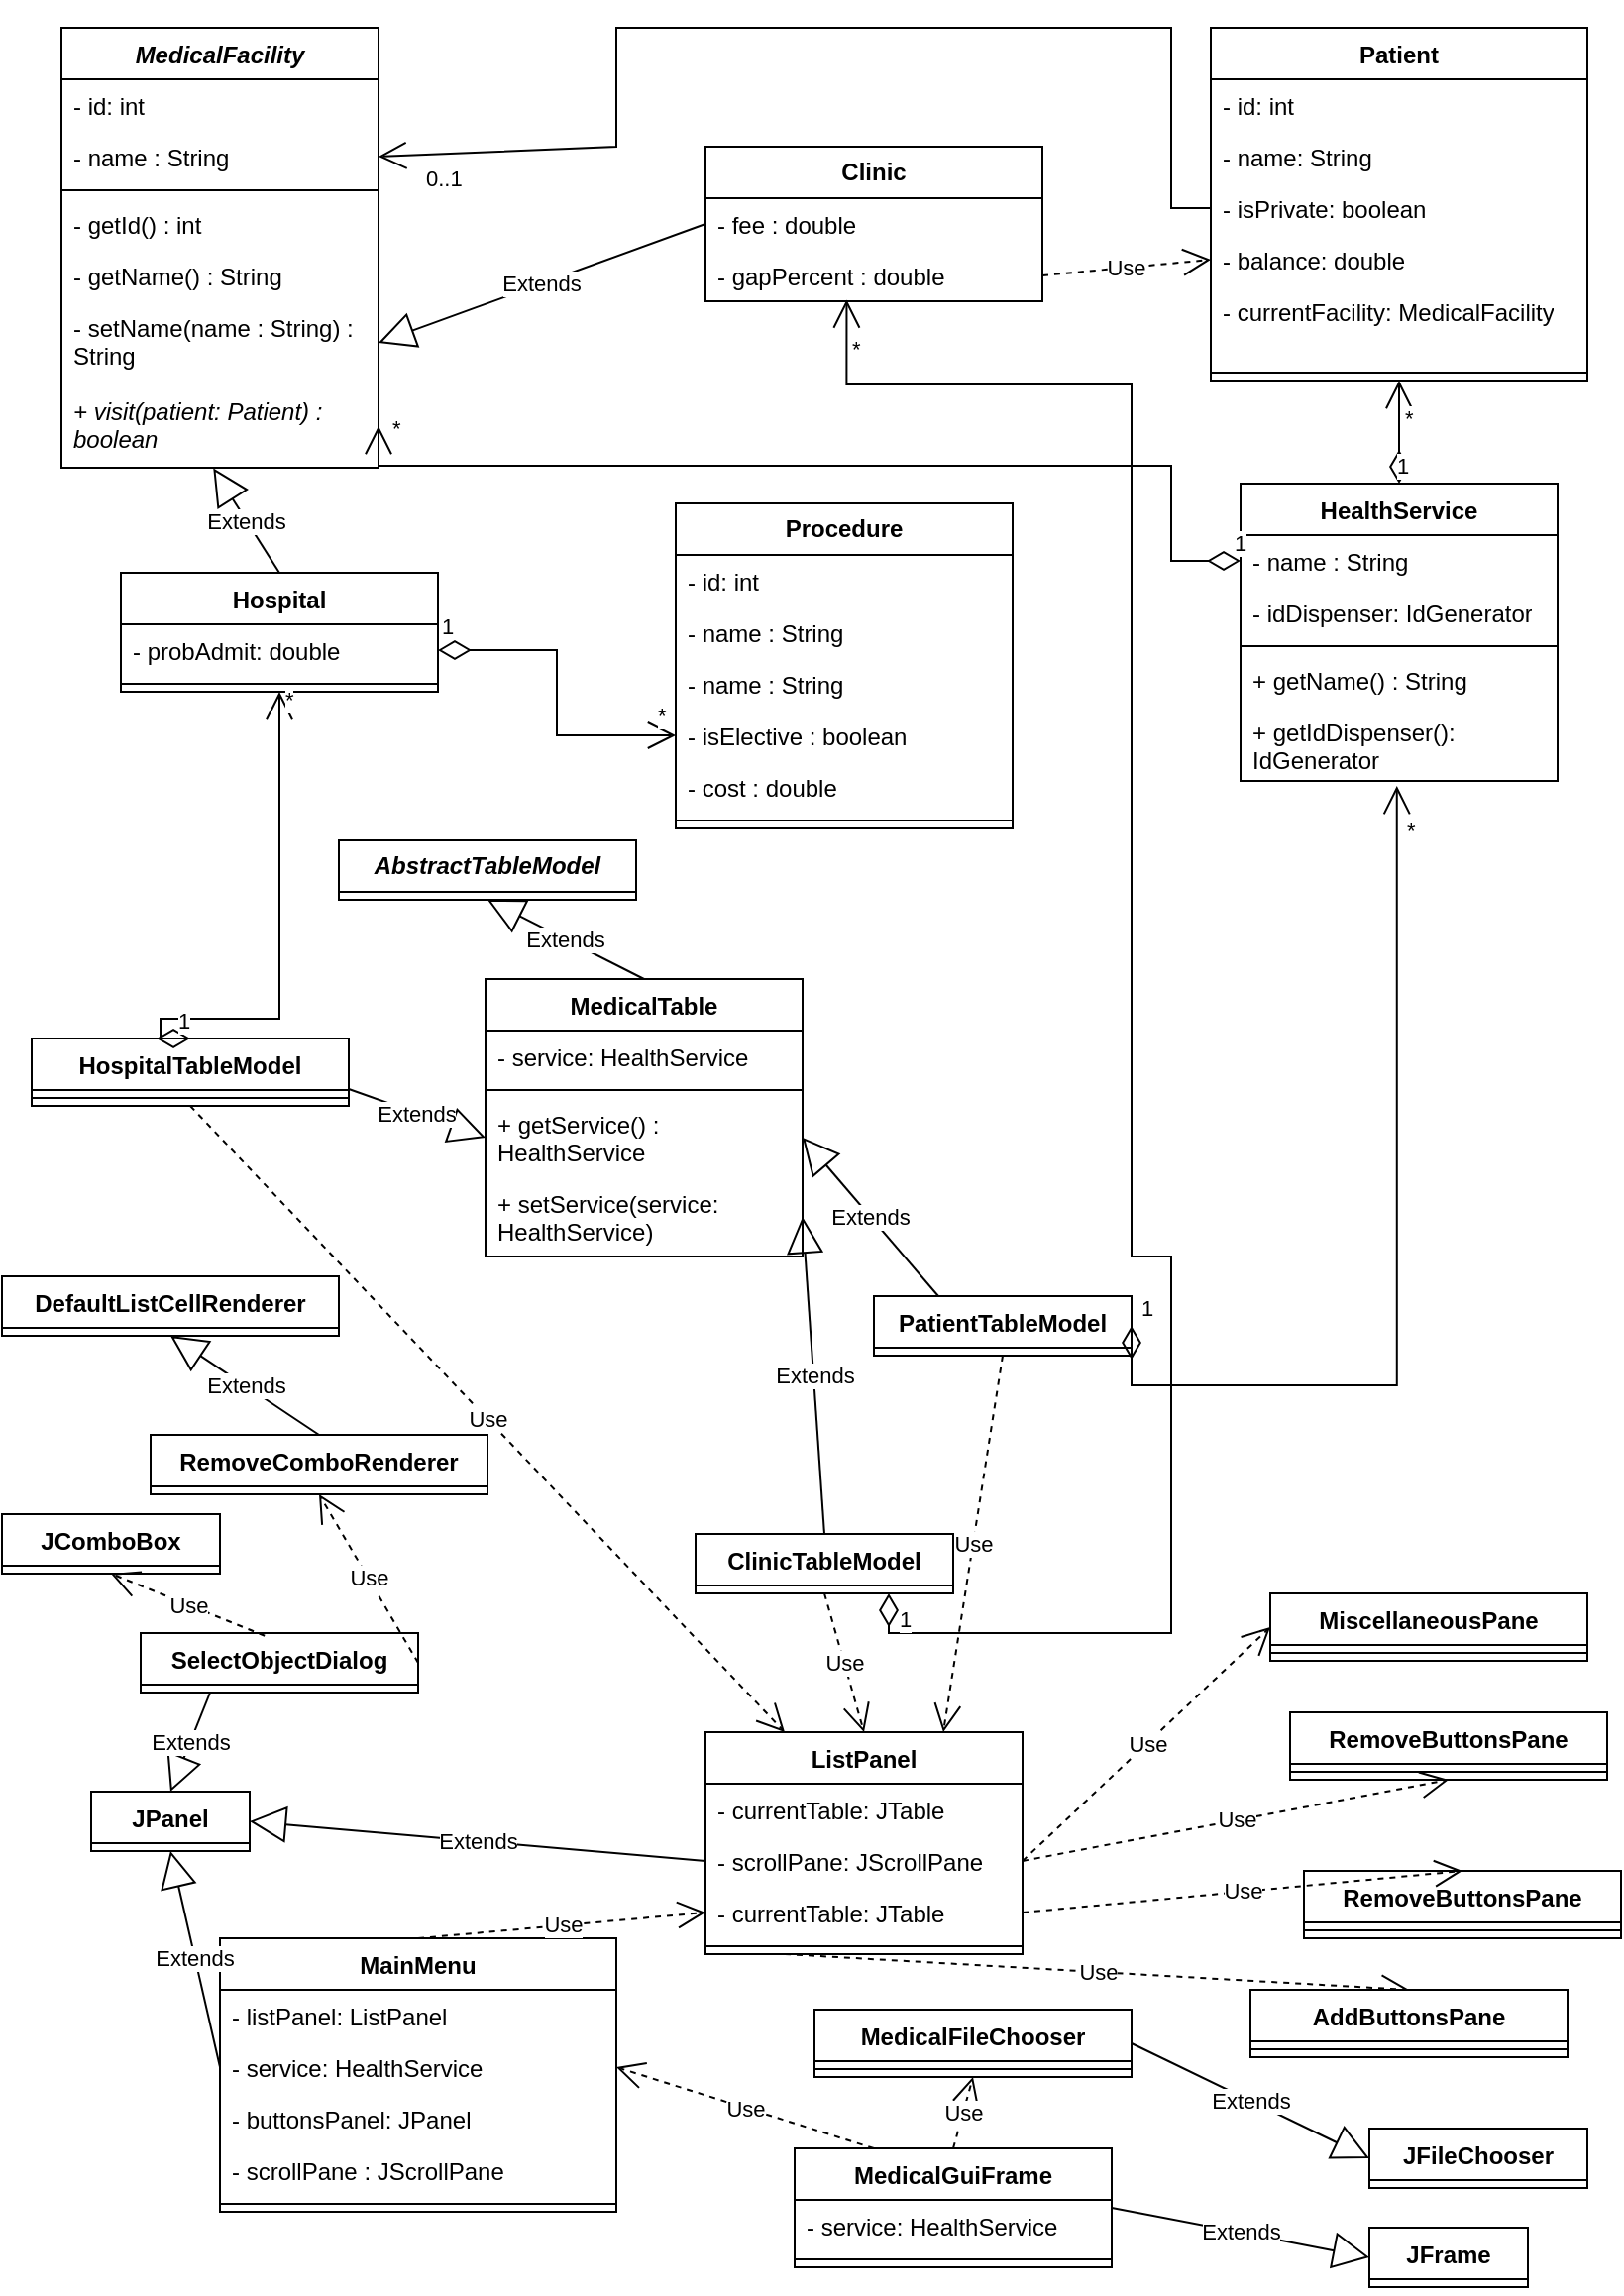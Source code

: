 <mxfile version="24.7.17">
  <diagram id="C5RBs43oDa-KdzZeNtuy" name="Page-1">
    <mxGraphModel dx="1405" dy="821" grid="1" gridSize="10" guides="1" tooltips="1" connect="1" arrows="1" fold="1" page="1" pageScale="1" pageWidth="827" pageHeight="1169" math="0" shadow="0">
      <root>
        <mxCell id="WIyWlLk6GJQsqaUBKTNV-0" />
        <mxCell id="WIyWlLk6GJQsqaUBKTNV-1" parent="WIyWlLk6GJQsqaUBKTNV-0" />
        <mxCell id="uJBvSCYll9lpUhuitbbK-11" value="&lt;i&gt;&lt;b&gt;AbstractTableModel&lt;/b&gt;&lt;/i&gt;" style="swimlane;fontStyle=0;childLayout=stackLayout;horizontal=1;startSize=26;fillColor=none;horizontalStack=0;resizeParent=1;resizeParentMax=0;resizeLast=0;collapsible=1;marginBottom=0;whiteSpace=wrap;html=1;" parent="WIyWlLk6GJQsqaUBKTNV-1" vertex="1" collapsed="1">
          <mxGeometry x="180" y="430" width="150" height="30" as="geometry">
            <mxRectangle x="300" y="590" width="140" height="47" as="alternateBounds" />
          </mxGeometry>
        </mxCell>
        <mxCell id="uJBvSCYll9lpUhuitbbK-17" value="Extends" style="endArrow=block;endSize=16;endFill=0;html=1;rounded=0;exitX=1;exitY=0.75;exitDx=0;exitDy=0;entryX=0;entryY=0.5;entryDx=0;entryDy=0;" parent="WIyWlLk6GJQsqaUBKTNV-1" source="uJBvSCYll9lpUhuitbbK-98" target="smxRwG_7MUH6XR9ZZ808-3" edge="1">
          <mxGeometry width="160" relative="1" as="geometry">
            <mxPoint x="350" y="780" as="sourcePoint" />
            <mxPoint x="400" y="850" as="targetPoint" />
          </mxGeometry>
        </mxCell>
        <mxCell id="uJBvSCYll9lpUhuitbbK-22" value="Hospital" style="swimlane;fontStyle=1;align=center;verticalAlign=top;childLayout=stackLayout;horizontal=1;startSize=26;horizontalStack=0;resizeParent=1;resizeParentMax=0;resizeLast=0;collapsible=1;marginBottom=0;whiteSpace=wrap;html=1;" parent="WIyWlLk6GJQsqaUBKTNV-1" vertex="1">
          <mxGeometry x="70" y="295" width="160" height="60" as="geometry" />
        </mxCell>
        <mxCell id="uJBvSCYll9lpUhuitbbK-23" value="- probAdmit: double" style="text;strokeColor=none;fillColor=none;align=left;verticalAlign=top;spacingLeft=4;spacingRight=4;overflow=hidden;rotatable=0;points=[[0,0.5],[1,0.5]];portConstraint=eastwest;whiteSpace=wrap;html=1;" parent="uJBvSCYll9lpUhuitbbK-22" vertex="1">
          <mxGeometry y="26" width="160" height="26" as="geometry" />
        </mxCell>
        <mxCell id="uJBvSCYll9lpUhuitbbK-24" value="" style="line;strokeWidth=1;fillColor=none;align=left;verticalAlign=middle;spacingTop=-1;spacingLeft=3;spacingRight=3;rotatable=0;labelPosition=right;points=[];portConstraint=eastwest;strokeColor=inherit;" parent="uJBvSCYll9lpUhuitbbK-22" vertex="1">
          <mxGeometry y="52" width="160" height="8" as="geometry" />
        </mxCell>
        <mxCell id="uJBvSCYll9lpUhuitbbK-26" value="&lt;i&gt;MedicalFacility&lt;/i&gt;" style="swimlane;fontStyle=1;align=center;verticalAlign=top;childLayout=stackLayout;horizontal=1;startSize=26;horizontalStack=0;resizeParent=1;resizeParentMax=0;resizeLast=0;collapsible=1;marginBottom=0;whiteSpace=wrap;html=1;" parent="WIyWlLk6GJQsqaUBKTNV-1" vertex="1">
          <mxGeometry x="40" y="20" width="160" height="222" as="geometry" />
        </mxCell>
        <mxCell id="uJBvSCYll9lpUhuitbbK-27" value="- id: int" style="text;strokeColor=none;fillColor=none;align=left;verticalAlign=top;spacingLeft=4;spacingRight=4;overflow=hidden;rotatable=0;points=[[0,0.5],[1,0.5]];portConstraint=eastwest;whiteSpace=wrap;html=1;" parent="uJBvSCYll9lpUhuitbbK-26" vertex="1">
          <mxGeometry y="26" width="160" height="26" as="geometry" />
        </mxCell>
        <mxCell id="uJBvSCYll9lpUhuitbbK-31" value="- name : String" style="text;strokeColor=none;fillColor=none;align=left;verticalAlign=top;spacingLeft=4;spacingRight=4;overflow=hidden;rotatable=0;points=[[0,0.5],[1,0.5]];portConstraint=eastwest;whiteSpace=wrap;html=1;" parent="uJBvSCYll9lpUhuitbbK-26" vertex="1">
          <mxGeometry y="52" width="160" height="26" as="geometry" />
        </mxCell>
        <mxCell id="uJBvSCYll9lpUhuitbbK-28" value="" style="line;strokeWidth=1;fillColor=none;align=left;verticalAlign=middle;spacingTop=-1;spacingLeft=3;spacingRight=3;rotatable=0;labelPosition=right;points=[];portConstraint=eastwest;strokeColor=inherit;" parent="uJBvSCYll9lpUhuitbbK-26" vertex="1">
          <mxGeometry y="78" width="160" height="8" as="geometry" />
        </mxCell>
        <mxCell id="uJBvSCYll9lpUhuitbbK-29" value="- getId() : int" style="text;strokeColor=none;fillColor=none;align=left;verticalAlign=top;spacingLeft=4;spacingRight=4;overflow=hidden;rotatable=0;points=[[0,0.5],[1,0.5]];portConstraint=eastwest;whiteSpace=wrap;html=1;" parent="uJBvSCYll9lpUhuitbbK-26" vertex="1">
          <mxGeometry y="86" width="160" height="26" as="geometry" />
        </mxCell>
        <mxCell id="uJBvSCYll9lpUhuitbbK-32" value="- getName() : String" style="text;strokeColor=none;fillColor=none;align=left;verticalAlign=top;spacingLeft=4;spacingRight=4;overflow=hidden;rotatable=0;points=[[0,0.5],[1,0.5]];portConstraint=eastwest;whiteSpace=wrap;html=1;" parent="uJBvSCYll9lpUhuitbbK-26" vertex="1">
          <mxGeometry y="112" width="160" height="26" as="geometry" />
        </mxCell>
        <mxCell id="uJBvSCYll9lpUhuitbbK-33" value="- setName(name : String) : String" style="text;strokeColor=none;fillColor=none;align=left;verticalAlign=top;spacingLeft=4;spacingRight=4;overflow=hidden;rotatable=0;points=[[0,0.5],[1,0.5]];portConstraint=eastwest;whiteSpace=wrap;html=1;" parent="uJBvSCYll9lpUhuitbbK-26" vertex="1">
          <mxGeometry y="138" width="160" height="42" as="geometry" />
        </mxCell>
        <mxCell id="uJBvSCYll9lpUhuitbbK-34" value="&lt;i&gt;+ visit(patient: Patient) :&amp;nbsp; boolean&lt;/i&gt;" style="text;strokeColor=none;fillColor=none;align=left;verticalAlign=top;spacingLeft=4;spacingRight=4;overflow=hidden;rotatable=0;points=[[0,0.5],[1,0.5]];portConstraint=eastwest;whiteSpace=wrap;html=1;" parent="uJBvSCYll9lpUhuitbbK-26" vertex="1">
          <mxGeometry y="180" width="160" height="42" as="geometry" />
        </mxCell>
        <mxCell id="uJBvSCYll9lpUhuitbbK-30" value="Extends" style="endArrow=block;endSize=16;endFill=0;html=1;rounded=0;exitX=0.5;exitY=0;exitDx=0;exitDy=0;entryX=0.479;entryY=1.007;entryDx=0;entryDy=0;entryPerimeter=0;" parent="WIyWlLk6GJQsqaUBKTNV-1" source="uJBvSCYll9lpUhuitbbK-22" target="uJBvSCYll9lpUhuitbbK-34" edge="1">
          <mxGeometry width="160" relative="1" as="geometry">
            <mxPoint x="520" y="300" as="sourcePoint" />
            <mxPoint x="720" y="340" as="targetPoint" />
          </mxGeometry>
        </mxCell>
        <mxCell id="uJBvSCYll9lpUhuitbbK-48" value="&lt;b&gt;Procedure&lt;/b&gt;" style="swimlane;fontStyle=0;childLayout=stackLayout;horizontal=1;startSize=26;fillColor=none;horizontalStack=0;resizeParent=1;resizeParentMax=0;resizeLast=0;collapsible=1;marginBottom=0;whiteSpace=wrap;html=1;" parent="WIyWlLk6GJQsqaUBKTNV-1" vertex="1">
          <mxGeometry x="350" y="260" width="170" height="164" as="geometry" />
        </mxCell>
        <mxCell id="uJBvSCYll9lpUhuitbbK-49" value="- id: int" style="text;strokeColor=none;fillColor=none;align=left;verticalAlign=top;spacingLeft=4;spacingRight=4;overflow=hidden;rotatable=0;points=[[0,0.5],[1,0.5]];portConstraint=eastwest;whiteSpace=wrap;html=1;" parent="uJBvSCYll9lpUhuitbbK-48" vertex="1">
          <mxGeometry y="26" width="170" height="26" as="geometry" />
        </mxCell>
        <mxCell id="uJBvSCYll9lpUhuitbbK-52" value="- name : String" style="text;strokeColor=none;fillColor=none;align=left;verticalAlign=top;spacingLeft=4;spacingRight=4;overflow=hidden;rotatable=0;points=[[0,0.5],[1,0.5]];portConstraint=eastwest;whiteSpace=wrap;html=1;" parent="uJBvSCYll9lpUhuitbbK-48" vertex="1">
          <mxGeometry y="52" width="170" height="26" as="geometry" />
        </mxCell>
        <mxCell id="uJBvSCYll9lpUhuitbbK-53" value="- name : String" style="text;strokeColor=none;fillColor=none;align=left;verticalAlign=top;spacingLeft=4;spacingRight=4;overflow=hidden;rotatable=0;points=[[0,0.5],[1,0.5]];portConstraint=eastwest;whiteSpace=wrap;html=1;" parent="uJBvSCYll9lpUhuitbbK-48" vertex="1">
          <mxGeometry y="78" width="170" height="26" as="geometry" />
        </mxCell>
        <mxCell id="uJBvSCYll9lpUhuitbbK-54" value="- isElective : boolean" style="text;strokeColor=none;fillColor=none;align=left;verticalAlign=top;spacingLeft=4;spacingRight=4;overflow=hidden;rotatable=0;points=[[0,0.5],[1,0.5]];portConstraint=eastwest;whiteSpace=wrap;html=1;" parent="uJBvSCYll9lpUhuitbbK-48" vertex="1">
          <mxGeometry y="104" width="170" height="26" as="geometry" />
        </mxCell>
        <mxCell id="uJBvSCYll9lpUhuitbbK-55" value="- cost : double" style="text;strokeColor=none;fillColor=none;align=left;verticalAlign=top;spacingLeft=4;spacingRight=4;overflow=hidden;rotatable=0;points=[[0,0.5],[1,0.5]];portConstraint=eastwest;whiteSpace=wrap;html=1;" parent="uJBvSCYll9lpUhuitbbK-48" vertex="1">
          <mxGeometry y="130" width="170" height="26" as="geometry" />
        </mxCell>
        <mxCell id="uJBvSCYll9lpUhuitbbK-102" value="" style="line;strokeWidth=1;fillColor=none;align=left;verticalAlign=middle;spacingTop=-1;spacingLeft=3;spacingRight=3;rotatable=0;labelPosition=right;points=[];portConstraint=eastwest;strokeColor=inherit;" parent="uJBvSCYll9lpUhuitbbK-48" vertex="1">
          <mxGeometry y="156" width="170" height="8" as="geometry" />
        </mxCell>
        <mxCell id="uJBvSCYll9lpUhuitbbK-63" value="1" style="endArrow=open;html=1;endSize=12;startArrow=diamondThin;startSize=14;startFill=0;edgeStyle=orthogonalEdgeStyle;align=left;verticalAlign=bottom;rounded=0;entryX=0;entryY=0.5;entryDx=0;entryDy=0;exitX=1;exitY=0.5;exitDx=0;exitDy=0;" parent="WIyWlLk6GJQsqaUBKTNV-1" source="uJBvSCYll9lpUhuitbbK-23" target="uJBvSCYll9lpUhuitbbK-54" edge="1">
          <mxGeometry x="-1" y="3" relative="1" as="geometry">
            <mxPoint x="229.84" y="437.712" as="sourcePoint" />
            <mxPoint x="360" y="627" as="targetPoint" />
          </mxGeometry>
        </mxCell>
        <mxCell id="uJBvSCYll9lpUhuitbbK-70" value="*" style="edgeLabel;html=1;align=left;verticalAlign=bottom;resizable=0;points=[];" parent="uJBvSCYll9lpUhuitbbK-63" vertex="1" connectable="0">
          <mxGeometry x="0.858" y="2" relative="1" as="geometry">
            <mxPoint as="offset" />
          </mxGeometry>
        </mxCell>
        <mxCell id="uJBvSCYll9lpUhuitbbK-71" value="&lt;b&gt;Clinic&lt;/b&gt;" style="swimlane;fontStyle=0;childLayout=stackLayout;horizontal=1;startSize=26;fillColor=none;horizontalStack=0;resizeParent=1;resizeParentMax=0;resizeLast=0;collapsible=1;marginBottom=0;whiteSpace=wrap;html=1;" parent="WIyWlLk6GJQsqaUBKTNV-1" vertex="1">
          <mxGeometry x="365" y="80" width="170" height="78" as="geometry" />
        </mxCell>
        <mxCell id="uJBvSCYll9lpUhuitbbK-72" value="- fee : double" style="text;strokeColor=none;fillColor=none;align=left;verticalAlign=top;spacingLeft=4;spacingRight=4;overflow=hidden;rotatable=0;points=[[0,0.5],[1,0.5]];portConstraint=eastwest;whiteSpace=wrap;html=1;" parent="uJBvSCYll9lpUhuitbbK-71" vertex="1">
          <mxGeometry y="26" width="170" height="26" as="geometry" />
        </mxCell>
        <mxCell id="uJBvSCYll9lpUhuitbbK-76" value="- gapPercent : double" style="text;strokeColor=none;fillColor=none;align=left;verticalAlign=top;spacingLeft=4;spacingRight=4;overflow=hidden;rotatable=0;points=[[0,0.5],[1,0.5]];portConstraint=eastwest;whiteSpace=wrap;html=1;" parent="uJBvSCYll9lpUhuitbbK-71" vertex="1">
          <mxGeometry y="52" width="170" height="26" as="geometry" />
        </mxCell>
        <mxCell id="uJBvSCYll9lpUhuitbbK-75" value="Extends" style="endArrow=block;endSize=16;endFill=0;html=1;rounded=0;entryX=1;entryY=0.5;entryDx=0;entryDy=0;exitX=0;exitY=0.5;exitDx=0;exitDy=0;" parent="WIyWlLk6GJQsqaUBKTNV-1" source="uJBvSCYll9lpUhuitbbK-72" target="uJBvSCYll9lpUhuitbbK-33" edge="1">
          <mxGeometry width="160" relative="1" as="geometry">
            <mxPoint x="390" y="162" as="sourcePoint" />
            <mxPoint x="550" y="120" as="targetPoint" />
          </mxGeometry>
        </mxCell>
        <mxCell id="uJBvSCYll9lpUhuitbbK-98" value="HospitalTableModel" style="swimlane;fontStyle=1;align=center;verticalAlign=top;childLayout=stackLayout;horizontal=1;startSize=26;horizontalStack=0;resizeParent=1;resizeParentMax=0;resizeLast=0;collapsible=1;marginBottom=0;whiteSpace=wrap;html=1;" parent="WIyWlLk6GJQsqaUBKTNV-1" vertex="1">
          <mxGeometry x="25" y="530" width="160" height="34" as="geometry" />
        </mxCell>
        <mxCell id="uJBvSCYll9lpUhuitbbK-100" value="" style="line;strokeWidth=1;fillColor=none;align=left;verticalAlign=middle;spacingTop=-1;spacingLeft=3;spacingRight=3;rotatable=0;labelPosition=right;points=[];portConstraint=eastwest;strokeColor=inherit;" parent="uJBvSCYll9lpUhuitbbK-98" vertex="1">
          <mxGeometry y="26" width="160" height="8" as="geometry" />
        </mxCell>
        <mxCell id="uJBvSCYll9lpUhuitbbK-105" value="1" style="endArrow=open;html=1;endSize=12;startArrow=diamondThin;startSize=14;startFill=0;edgeStyle=orthogonalEdgeStyle;align=left;verticalAlign=bottom;rounded=0;entryX=0.5;entryY=1;entryDx=0;entryDy=0;exitX=0.5;exitY=0;exitDx=0;exitDy=0;" parent="WIyWlLk6GJQsqaUBKTNV-1" source="uJBvSCYll9lpUhuitbbK-98" target="uJBvSCYll9lpUhuitbbK-22" edge="1">
          <mxGeometry x="-0.933" relative="1" as="geometry">
            <mxPoint x="120" y="600" as="sourcePoint" />
            <mxPoint x="141.52" y="536.66" as="targetPoint" />
            <mxPoint as="offset" />
            <Array as="points">
              <mxPoint x="90" y="520" />
              <mxPoint x="150" y="520" />
            </Array>
          </mxGeometry>
        </mxCell>
        <mxCell id="uJBvSCYll9lpUhuitbbK-106" value="*" style="edgeLabel;html=1;align=left;verticalAlign=bottom;resizable=0;points=[];" parent="uJBvSCYll9lpUhuitbbK-105" vertex="1" connectable="0">
          <mxGeometry x="0.904" y="-1" relative="1" as="geometry">
            <mxPoint as="offset" />
          </mxGeometry>
        </mxCell>
        <mxCell id="uJBvSCYll9lpUhuitbbK-109" value="HealthService" style="swimlane;fontStyle=1;align=center;verticalAlign=top;childLayout=stackLayout;horizontal=1;startSize=26;horizontalStack=0;resizeParent=1;resizeParentMax=0;resizeLast=0;collapsible=1;marginBottom=0;whiteSpace=wrap;html=1;" parent="WIyWlLk6GJQsqaUBKTNV-1" vertex="1">
          <mxGeometry x="635" y="250" width="160" height="150" as="geometry" />
        </mxCell>
        <mxCell id="uJBvSCYll9lpUhuitbbK-110" value="- name : String" style="text;strokeColor=none;fillColor=none;align=left;verticalAlign=top;spacingLeft=4;spacingRight=4;overflow=hidden;rotatable=0;points=[[0,0.5],[1,0.5]];portConstraint=eastwest;whiteSpace=wrap;html=1;" parent="uJBvSCYll9lpUhuitbbK-109" vertex="1">
          <mxGeometry y="26" width="160" height="26" as="geometry" />
        </mxCell>
        <mxCell id="uJBvSCYll9lpUhuitbbK-113" value="- idDispenser: IdGenerator" style="text;strokeColor=none;fillColor=none;align=left;verticalAlign=top;spacingLeft=4;spacingRight=4;overflow=hidden;rotatable=0;points=[[0,0.5],[1,0.5]];portConstraint=eastwest;whiteSpace=wrap;html=1;" parent="uJBvSCYll9lpUhuitbbK-109" vertex="1">
          <mxGeometry y="52" width="160" height="26" as="geometry" />
        </mxCell>
        <mxCell id="uJBvSCYll9lpUhuitbbK-111" value="" style="line;strokeWidth=1;fillColor=none;align=left;verticalAlign=middle;spacingTop=-1;spacingLeft=3;spacingRight=3;rotatable=0;labelPosition=right;points=[];portConstraint=eastwest;strokeColor=inherit;" parent="uJBvSCYll9lpUhuitbbK-109" vertex="1">
          <mxGeometry y="78" width="160" height="8" as="geometry" />
        </mxCell>
        <mxCell id="uJBvSCYll9lpUhuitbbK-112" value="+ getName() : String" style="text;strokeColor=none;fillColor=none;align=left;verticalAlign=top;spacingLeft=4;spacingRight=4;overflow=hidden;rotatable=0;points=[[0,0.5],[1,0.5]];portConstraint=eastwest;whiteSpace=wrap;html=1;" parent="uJBvSCYll9lpUhuitbbK-109" vertex="1">
          <mxGeometry y="86" width="160" height="26" as="geometry" />
        </mxCell>
        <mxCell id="uJBvSCYll9lpUhuitbbK-114" value="+ getIdDispenser(): IdGenerator" style="text;strokeColor=none;fillColor=none;align=left;verticalAlign=top;spacingLeft=4;spacingRight=4;overflow=hidden;rotatable=0;points=[[0,0.5],[1,0.5]];portConstraint=eastwest;whiteSpace=wrap;html=1;" parent="uJBvSCYll9lpUhuitbbK-109" vertex="1">
          <mxGeometry y="112" width="160" height="38" as="geometry" />
        </mxCell>
        <mxCell id="uJBvSCYll9lpUhuitbbK-116" value="1" style="endArrow=open;html=1;endSize=12;startArrow=diamondThin;startSize=14;startFill=0;edgeStyle=orthogonalEdgeStyle;align=left;verticalAlign=bottom;rounded=0;exitX=0;exitY=0.5;exitDx=0;exitDy=0;entryX=1;entryY=0.5;entryDx=0;entryDy=0;" parent="WIyWlLk6GJQsqaUBKTNV-1" source="uJBvSCYll9lpUhuitbbK-110" target="uJBvSCYll9lpUhuitbbK-34" edge="1">
          <mxGeometry x="-0.978" relative="1" as="geometry">
            <mxPoint x="520" y="790" as="sourcePoint" />
            <mxPoint x="260" y="320" as="targetPoint" />
            <Array as="points">
              <mxPoint x="600" y="289" />
              <mxPoint x="600" y="241" />
            </Array>
            <mxPoint as="offset" />
          </mxGeometry>
        </mxCell>
        <mxCell id="uJBvSCYll9lpUhuitbbK-117" value="*" style="edgeLabel;html=1;align=left;verticalAlign=bottom;resizable=0;points=[];" parent="uJBvSCYll9lpUhuitbbK-116" vertex="1" connectable="0">
          <mxGeometry x="0.963" y="-4" relative="1" as="geometry">
            <mxPoint x="1" as="offset" />
          </mxGeometry>
        </mxCell>
        <mxCell id="uJBvSCYll9lpUhuitbbK-118" value="Patient" style="swimlane;fontStyle=1;align=center;verticalAlign=top;childLayout=stackLayout;horizontal=1;startSize=26;horizontalStack=0;resizeParent=1;resizeParentMax=0;resizeLast=0;collapsible=1;marginBottom=0;whiteSpace=wrap;html=1;" parent="WIyWlLk6GJQsqaUBKTNV-1" vertex="1">
          <mxGeometry x="620" y="20" width="190" height="178" as="geometry" />
        </mxCell>
        <mxCell id="uJBvSCYll9lpUhuitbbK-119" value="- id: int" style="text;strokeColor=none;fillColor=none;align=left;verticalAlign=top;spacingLeft=4;spacingRight=4;overflow=hidden;rotatable=0;points=[[0,0.5],[1,0.5]];portConstraint=eastwest;whiteSpace=wrap;html=1;" parent="uJBvSCYll9lpUhuitbbK-118" vertex="1">
          <mxGeometry y="26" width="190" height="26" as="geometry" />
        </mxCell>
        <mxCell id="uJBvSCYll9lpUhuitbbK-122" value="- name: String" style="text;strokeColor=none;fillColor=none;align=left;verticalAlign=top;spacingLeft=4;spacingRight=4;overflow=hidden;rotatable=0;points=[[0,0.5],[1,0.5]];portConstraint=eastwest;whiteSpace=wrap;html=1;" parent="uJBvSCYll9lpUhuitbbK-118" vertex="1">
          <mxGeometry y="52" width="190" height="26" as="geometry" />
        </mxCell>
        <mxCell id="uJBvSCYll9lpUhuitbbK-124" value="- isPrivate: boolean" style="text;strokeColor=none;fillColor=none;align=left;verticalAlign=top;spacingLeft=4;spacingRight=4;overflow=hidden;rotatable=0;points=[[0,0.5],[1,0.5]];portConstraint=eastwest;whiteSpace=wrap;html=1;" parent="uJBvSCYll9lpUhuitbbK-118" vertex="1">
          <mxGeometry y="78" width="190" height="26" as="geometry" />
        </mxCell>
        <mxCell id="uJBvSCYll9lpUhuitbbK-123" value="- balance: double" style="text;strokeColor=none;fillColor=none;align=left;verticalAlign=top;spacingLeft=4;spacingRight=4;overflow=hidden;rotatable=0;points=[[0,0.5],[1,0.5]];portConstraint=eastwest;whiteSpace=wrap;html=1;" parent="uJBvSCYll9lpUhuitbbK-118" vertex="1">
          <mxGeometry y="104" width="190" height="26" as="geometry" />
        </mxCell>
        <mxCell id="uJBvSCYll9lpUhuitbbK-125" value="- currentFacility: MedicalFacility" style="text;strokeColor=none;fillColor=none;align=left;verticalAlign=top;spacingLeft=4;spacingRight=4;overflow=hidden;rotatable=0;points=[[0,0.5],[1,0.5]];portConstraint=eastwest;whiteSpace=wrap;html=1;" parent="uJBvSCYll9lpUhuitbbK-118" vertex="1">
          <mxGeometry y="130" width="190" height="40" as="geometry" />
        </mxCell>
        <mxCell id="uJBvSCYll9lpUhuitbbK-120" value="" style="line;strokeWidth=1;fillColor=none;align=left;verticalAlign=middle;spacingTop=-1;spacingLeft=3;spacingRight=3;rotatable=0;labelPosition=right;points=[];portConstraint=eastwest;strokeColor=inherit;" parent="uJBvSCYll9lpUhuitbbK-118" vertex="1">
          <mxGeometry y="170" width="190" height="8" as="geometry" />
        </mxCell>
        <mxCell id="uJBvSCYll9lpUhuitbbK-126" value="" style="endArrow=open;endFill=1;endSize=12;html=1;rounded=0;entryX=1;entryY=0.5;entryDx=0;entryDy=0;exitX=0;exitY=0.5;exitDx=0;exitDy=0;" parent="WIyWlLk6GJQsqaUBKTNV-1" source="uJBvSCYll9lpUhuitbbK-124" target="uJBvSCYll9lpUhuitbbK-31" edge="1">
          <mxGeometry width="160" relative="1" as="geometry">
            <mxPoint x="380" y="340" as="sourcePoint" />
            <mxPoint x="540" y="340" as="targetPoint" />
            <Array as="points">
              <mxPoint x="600" y="111" />
              <mxPoint x="600" y="20" />
              <mxPoint x="320" y="20" />
              <mxPoint x="320" y="80" />
            </Array>
          </mxGeometry>
        </mxCell>
        <mxCell id="uJBvSCYll9lpUhuitbbK-128" value="0..1" style="edgeLabel;html=1;align=left;verticalAlign=top;resizable=0;points=[];" parent="uJBvSCYll9lpUhuitbbK-126" vertex="1" connectable="0">
          <mxGeometry x="0.925" y="-1" relative="1" as="geometry">
            <mxPoint as="offset" />
          </mxGeometry>
        </mxCell>
        <mxCell id="uJBvSCYll9lpUhuitbbK-141" value="ClinicTableModel" style="swimlane;fontStyle=1;align=center;verticalAlign=top;childLayout=stackLayout;horizontal=1;startSize=26;horizontalStack=0;resizeParent=1;resizeParentMax=0;resizeLast=0;collapsible=1;marginBottom=0;whiteSpace=wrap;html=1;" parent="WIyWlLk6GJQsqaUBKTNV-1" vertex="1" collapsed="1">
          <mxGeometry x="360" y="780" width="130" height="30" as="geometry">
            <mxRectangle x="490" y="960" width="160" height="86" as="alternateBounds" />
          </mxGeometry>
        </mxCell>
        <mxCell id="uJBvSCYll9lpUhuitbbK-142" value="+ field: type" style="text;strokeColor=none;fillColor=none;align=left;verticalAlign=top;spacingLeft=4;spacingRight=4;overflow=hidden;rotatable=0;points=[[0,0.5],[1,0.5]];portConstraint=eastwest;whiteSpace=wrap;html=1;" parent="uJBvSCYll9lpUhuitbbK-141" vertex="1">
          <mxGeometry y="26" width="160" height="26" as="geometry" />
        </mxCell>
        <mxCell id="uJBvSCYll9lpUhuitbbK-143" value="" style="line;strokeWidth=1;fillColor=none;align=left;verticalAlign=middle;spacingTop=-1;spacingLeft=3;spacingRight=3;rotatable=0;labelPosition=right;points=[];portConstraint=eastwest;strokeColor=inherit;" parent="uJBvSCYll9lpUhuitbbK-141" vertex="1">
          <mxGeometry y="52" width="160" height="8" as="geometry" />
        </mxCell>
        <mxCell id="uJBvSCYll9lpUhuitbbK-144" value="+ method(type): type" style="text;strokeColor=none;fillColor=none;align=left;verticalAlign=top;spacingLeft=4;spacingRight=4;overflow=hidden;rotatable=0;points=[[0,0.5],[1,0.5]];portConstraint=eastwest;whiteSpace=wrap;html=1;" parent="uJBvSCYll9lpUhuitbbK-141" vertex="1">
          <mxGeometry y="60" width="160" height="26" as="geometry" />
        </mxCell>
        <mxCell id="uJBvSCYll9lpUhuitbbK-155" value="Extends" style="endArrow=block;endSize=16;endFill=0;html=1;rounded=0;exitX=0.5;exitY=0;exitDx=0;exitDy=0;entryX=1;entryY=0.5;entryDx=0;entryDy=0;" parent="WIyWlLk6GJQsqaUBKTNV-1" source="uJBvSCYll9lpUhuitbbK-141" target="smxRwG_7MUH6XR9ZZ808-4" edge="1">
          <mxGeometry x="-0.001" width="160" relative="1" as="geometry">
            <mxPoint x="500" y="1000" as="sourcePoint" />
            <mxPoint x="420" y="860" as="targetPoint" />
            <mxPoint as="offset" />
          </mxGeometry>
        </mxCell>
        <mxCell id="uJBvSCYll9lpUhuitbbK-156" value="PatientTableModel" style="swimlane;fontStyle=1;align=center;verticalAlign=top;childLayout=stackLayout;horizontal=1;startSize=26;horizontalStack=0;resizeParent=1;resizeParentMax=0;resizeLast=0;collapsible=1;marginBottom=0;whiteSpace=wrap;html=1;" parent="WIyWlLk6GJQsqaUBKTNV-1" vertex="1" collapsed="1">
          <mxGeometry x="450" y="660" width="130" height="30" as="geometry">
            <mxRectangle x="490" y="960" width="160" height="86" as="alternateBounds" />
          </mxGeometry>
        </mxCell>
        <mxCell id="uJBvSCYll9lpUhuitbbK-157" value="+ field: type" style="text;strokeColor=none;fillColor=none;align=left;verticalAlign=top;spacingLeft=4;spacingRight=4;overflow=hidden;rotatable=0;points=[[0,0.5],[1,0.5]];portConstraint=eastwest;whiteSpace=wrap;html=1;" parent="uJBvSCYll9lpUhuitbbK-156" vertex="1">
          <mxGeometry y="26" width="160" height="26" as="geometry" />
        </mxCell>
        <mxCell id="uJBvSCYll9lpUhuitbbK-158" value="" style="line;strokeWidth=1;fillColor=none;align=left;verticalAlign=middle;spacingTop=-1;spacingLeft=3;spacingRight=3;rotatable=0;labelPosition=right;points=[];portConstraint=eastwest;strokeColor=inherit;" parent="uJBvSCYll9lpUhuitbbK-156" vertex="1">
          <mxGeometry y="52" width="160" height="8" as="geometry" />
        </mxCell>
        <mxCell id="uJBvSCYll9lpUhuitbbK-159" value="+ method(type): type" style="text;strokeColor=none;fillColor=none;align=left;verticalAlign=top;spacingLeft=4;spacingRight=4;overflow=hidden;rotatable=0;points=[[0,0.5],[1,0.5]];portConstraint=eastwest;whiteSpace=wrap;html=1;" parent="uJBvSCYll9lpUhuitbbK-156" vertex="1">
          <mxGeometry y="60" width="160" height="26" as="geometry" />
        </mxCell>
        <mxCell id="uJBvSCYll9lpUhuitbbK-160" value="Extends" style="endArrow=block;endSize=16;endFill=0;html=1;rounded=0;exitX=0.25;exitY=0;exitDx=0;exitDy=0;entryX=1;entryY=0.5;entryDx=0;entryDy=0;" parent="WIyWlLk6GJQsqaUBKTNV-1" source="uJBvSCYll9lpUhuitbbK-156" target="smxRwG_7MUH6XR9ZZ808-3" edge="1">
          <mxGeometry width="160" relative="1" as="geometry">
            <mxPoint x="592" y="880" as="sourcePoint" />
            <mxPoint x="480" y="860" as="targetPoint" />
          </mxGeometry>
        </mxCell>
        <mxCell id="uJBvSCYll9lpUhuitbbK-163" value="1" style="endArrow=open;html=1;endSize=12;startArrow=diamondThin;startSize=14;startFill=0;edgeStyle=orthogonalEdgeStyle;align=left;verticalAlign=bottom;rounded=0;exitX=1;exitY=0.5;exitDx=0;exitDy=0;entryX=0.493;entryY=1.067;entryDx=0;entryDy=0;entryPerimeter=0;" parent="WIyWlLk6GJQsqaUBKTNV-1" source="uJBvSCYll9lpUhuitbbK-156" target="uJBvSCYll9lpUhuitbbK-114" edge="1">
          <mxGeometry x="-1" y="3" relative="1" as="geometry">
            <mxPoint x="690" y="840" as="sourcePoint" />
            <mxPoint x="700" y="640" as="targetPoint" />
            <Array as="points">
              <mxPoint x="714" y="705" />
            </Array>
          </mxGeometry>
        </mxCell>
        <mxCell id="uJBvSCYll9lpUhuitbbK-164" value="*" style="edgeLabel;html=1;align=left;verticalAlign=top;resizable=0;points=[];" parent="uJBvSCYll9lpUhuitbbK-163" vertex="1" connectable="0">
          <mxGeometry x="0.958" y="-3" relative="1" as="geometry">
            <mxPoint as="offset" />
          </mxGeometry>
        </mxCell>
        <mxCell id="uJBvSCYll9lpUhuitbbK-166" value="1" style="endArrow=open;html=1;endSize=12;startArrow=diamondThin;startSize=14;startFill=0;edgeStyle=orthogonalEdgeStyle;align=left;verticalAlign=top;rounded=0;exitX=0.75;exitY=1;exitDx=0;exitDy=0;entryX=0.419;entryY=0.971;entryDx=0;entryDy=0;entryPerimeter=0;" parent="WIyWlLk6GJQsqaUBKTNV-1" source="uJBvSCYll9lpUhuitbbK-141" target="uJBvSCYll9lpUhuitbbK-76" edge="1">
          <mxGeometry x="-1" y="3" relative="1" as="geometry">
            <mxPoint x="600" y="1020" as="sourcePoint" />
            <mxPoint x="548" y="220" as="targetPoint" />
            <Array as="points">
              <mxPoint x="457" y="830" />
              <mxPoint x="600" y="830" />
              <mxPoint x="600" y="640" />
              <mxPoint x="580" y="640" />
              <mxPoint x="580" y="200" />
              <mxPoint x="436" y="200" />
            </Array>
            <mxPoint as="offset" />
          </mxGeometry>
        </mxCell>
        <mxCell id="uJBvSCYll9lpUhuitbbK-167" value="*" style="edgeLabel;html=1;align=left;verticalAlign=top;resizable=0;points=[];" parent="uJBvSCYll9lpUhuitbbK-166" vertex="1" connectable="0">
          <mxGeometry x="0.976" y="-1" relative="1" as="geometry">
            <mxPoint as="offset" />
          </mxGeometry>
        </mxCell>
        <mxCell id="uJBvSCYll9lpUhuitbbK-172" value="MainMenu" style="swimlane;fontStyle=1;align=center;verticalAlign=top;childLayout=stackLayout;horizontal=1;startSize=26;horizontalStack=0;resizeParent=1;resizeParentMax=0;resizeLast=0;collapsible=1;marginBottom=0;whiteSpace=wrap;html=1;" parent="WIyWlLk6GJQsqaUBKTNV-1" vertex="1">
          <mxGeometry x="120" y="984" width="200" height="138" as="geometry" />
        </mxCell>
        <mxCell id="uJBvSCYll9lpUhuitbbK-173" value="&lt;div&gt;- listPanel: ListPanel&lt;/div&gt;" style="text;strokeColor=none;fillColor=none;align=left;verticalAlign=top;spacingLeft=4;spacingRight=4;overflow=hidden;rotatable=0;points=[[0,0.5],[1,0.5]];portConstraint=eastwest;whiteSpace=wrap;html=1;" parent="uJBvSCYll9lpUhuitbbK-172" vertex="1">
          <mxGeometry y="26" width="200" height="26" as="geometry" />
        </mxCell>
        <mxCell id="smxRwG_7MUH6XR9ZZ808-9" value="- service: HealthService" style="text;strokeColor=none;fillColor=none;align=left;verticalAlign=top;spacingLeft=4;spacingRight=4;overflow=hidden;rotatable=0;points=[[0,0.5],[1,0.5]];portConstraint=eastwest;whiteSpace=wrap;html=1;" vertex="1" parent="uJBvSCYll9lpUhuitbbK-172">
          <mxGeometry y="52" width="200" height="26" as="geometry" />
        </mxCell>
        <mxCell id="smxRwG_7MUH6XR9ZZ808-10" value="- buttonsPanel: JPanel" style="text;strokeColor=none;fillColor=none;align=left;verticalAlign=top;spacingLeft=4;spacingRight=4;overflow=hidden;rotatable=0;points=[[0,0.5],[1,0.5]];portConstraint=eastwest;whiteSpace=wrap;html=1;" vertex="1" parent="uJBvSCYll9lpUhuitbbK-172">
          <mxGeometry y="78" width="200" height="26" as="geometry" />
        </mxCell>
        <mxCell id="IG4wfABxVN-roW8auL99-11" value="- scrollPane : JScrollPane" style="text;strokeColor=none;fillColor=none;align=left;verticalAlign=top;spacingLeft=4;spacingRight=4;overflow=hidden;rotatable=0;points=[[0,0.5],[1,0.5]];portConstraint=eastwest;whiteSpace=wrap;html=1;" parent="uJBvSCYll9lpUhuitbbK-172" vertex="1">
          <mxGeometry y="104" width="200" height="26" as="geometry" />
        </mxCell>
        <mxCell id="uJBvSCYll9lpUhuitbbK-174" value="" style="line;strokeWidth=1;fillColor=none;align=left;verticalAlign=middle;spacingTop=-1;spacingLeft=3;spacingRight=3;rotatable=0;labelPosition=right;points=[];portConstraint=eastwest;strokeColor=inherit;" parent="uJBvSCYll9lpUhuitbbK-172" vertex="1">
          <mxGeometry y="130" width="200" height="8" as="geometry" />
        </mxCell>
        <mxCell id="uJBvSCYll9lpUhuitbbK-207" value="1" style="endArrow=open;html=1;endSize=12;startArrow=diamondThin;startSize=14;startFill=0;edgeStyle=orthogonalEdgeStyle;align=left;verticalAlign=bottom;rounded=0;exitX=0.5;exitY=0;exitDx=0;exitDy=0;entryX=0.5;entryY=1;entryDx=0;entryDy=0;" parent="WIyWlLk6GJQsqaUBKTNV-1" source="uJBvSCYll9lpUhuitbbK-109" target="uJBvSCYll9lpUhuitbbK-118" edge="1">
          <mxGeometry x="-1" y="3" relative="1" as="geometry">
            <mxPoint x="660" y="530" as="sourcePoint" />
            <mxPoint x="713.86" y="500.76" as="targetPoint" />
          </mxGeometry>
        </mxCell>
        <mxCell id="uJBvSCYll9lpUhuitbbK-208" value="*" style="edgeLabel;html=1;align=left;verticalAlign=top;resizable=0;points=[];" parent="uJBvSCYll9lpUhuitbbK-207" vertex="1" connectable="0">
          <mxGeometry x="0.775" y="-1" relative="1" as="geometry">
            <mxPoint as="offset" />
          </mxGeometry>
        </mxCell>
        <mxCell id="uJBvSCYll9lpUhuitbbK-226" value="JFrame" style="swimlane;fontStyle=1;align=center;verticalAlign=top;childLayout=stackLayout;horizontal=1;startSize=26;horizontalStack=0;resizeParent=1;resizeParentMax=0;resizeLast=0;collapsible=1;marginBottom=0;whiteSpace=wrap;html=1;" parent="WIyWlLk6GJQsqaUBKTNV-1" vertex="1" collapsed="1">
          <mxGeometry x="700" y="1130" width="80" height="30" as="geometry">
            <mxRectangle x="470" y="1816" width="160" height="86" as="alternateBounds" />
          </mxGeometry>
        </mxCell>
        <mxCell id="uJBvSCYll9lpUhuitbbK-227" value="+ field: type" style="text;strokeColor=none;fillColor=none;align=left;verticalAlign=top;spacingLeft=4;spacingRight=4;overflow=hidden;rotatable=0;points=[[0,0.5],[1,0.5]];portConstraint=eastwest;whiteSpace=wrap;html=1;" parent="uJBvSCYll9lpUhuitbbK-226" vertex="1">
          <mxGeometry y="26" width="160" height="26" as="geometry" />
        </mxCell>
        <mxCell id="uJBvSCYll9lpUhuitbbK-228" value="" style="line;strokeWidth=1;fillColor=none;align=left;verticalAlign=middle;spacingTop=-1;spacingLeft=3;spacingRight=3;rotatable=0;labelPosition=right;points=[];portConstraint=eastwest;strokeColor=inherit;" parent="uJBvSCYll9lpUhuitbbK-226" vertex="1">
          <mxGeometry y="52" width="160" height="8" as="geometry" />
        </mxCell>
        <mxCell id="uJBvSCYll9lpUhuitbbK-229" value="+ method(type): type" style="text;strokeColor=none;fillColor=none;align=left;verticalAlign=top;spacingLeft=4;spacingRight=4;overflow=hidden;rotatable=0;points=[[0,0.5],[1,0.5]];portConstraint=eastwest;whiteSpace=wrap;html=1;" parent="uJBvSCYll9lpUhuitbbK-226" vertex="1">
          <mxGeometry y="60" width="160" height="26" as="geometry" />
        </mxCell>
        <mxCell id="uJBvSCYll9lpUhuitbbK-230" value="Extends" style="endArrow=block;endSize=16;endFill=0;html=1;rounded=0;entryX=0;entryY=0.5;entryDx=0;entryDy=0;exitX=1;exitY=0.5;exitDx=0;exitDy=0;" parent="WIyWlLk6GJQsqaUBKTNV-1" source="uJBvSCYll9lpUhuitbbK-231" target="uJBvSCYll9lpUhuitbbK-226" edge="1">
          <mxGeometry width="160" relative="1" as="geometry">
            <mxPoint x="430" y="1249" as="sourcePoint" />
            <mxPoint x="510" y="1326" as="targetPoint" />
          </mxGeometry>
        </mxCell>
        <mxCell id="uJBvSCYll9lpUhuitbbK-231" value="MedicalGuiFrame" style="swimlane;fontStyle=1;align=center;verticalAlign=top;childLayout=stackLayout;horizontal=1;startSize=26;horizontalStack=0;resizeParent=1;resizeParentMax=0;resizeLast=0;collapsible=1;marginBottom=0;whiteSpace=wrap;html=1;" parent="WIyWlLk6GJQsqaUBKTNV-1" vertex="1">
          <mxGeometry x="410" y="1090" width="160" height="60" as="geometry" />
        </mxCell>
        <mxCell id="uJBvSCYll9lpUhuitbbK-232" value="- service: HealthService" style="text;strokeColor=none;fillColor=none;align=left;verticalAlign=top;spacingLeft=4;spacingRight=4;overflow=hidden;rotatable=0;points=[[0,0.5],[1,0.5]];portConstraint=eastwest;whiteSpace=wrap;html=1;" parent="uJBvSCYll9lpUhuitbbK-231" vertex="1">
          <mxGeometry y="26" width="160" height="26" as="geometry" />
        </mxCell>
        <mxCell id="uJBvSCYll9lpUhuitbbK-233" value="" style="line;strokeWidth=1;fillColor=none;align=left;verticalAlign=middle;spacingTop=-1;spacingLeft=3;spacingRight=3;rotatable=0;labelPosition=right;points=[];portConstraint=eastwest;strokeColor=inherit;" parent="uJBvSCYll9lpUhuitbbK-231" vertex="1">
          <mxGeometry y="52" width="160" height="8" as="geometry" />
        </mxCell>
        <mxCell id="IG4wfABxVN-roW8auL99-0" value="MedicalFileChooser" style="swimlane;fontStyle=1;align=center;verticalAlign=top;childLayout=stackLayout;horizontal=1;startSize=26;horizontalStack=0;resizeParent=1;resizeParentMax=0;resizeLast=0;collapsible=1;marginBottom=0;whiteSpace=wrap;html=1;" parent="WIyWlLk6GJQsqaUBKTNV-1" vertex="1">
          <mxGeometry x="420" y="1020" width="160" height="34" as="geometry" />
        </mxCell>
        <mxCell id="IG4wfABxVN-roW8auL99-2" value="" style="line;strokeWidth=1;fillColor=none;align=left;verticalAlign=middle;spacingTop=-1;spacingLeft=3;spacingRight=3;rotatable=0;labelPosition=right;points=[];portConstraint=eastwest;strokeColor=inherit;" parent="IG4wfABxVN-roW8auL99-0" vertex="1">
          <mxGeometry y="26" width="160" height="8" as="geometry" />
        </mxCell>
        <mxCell id="IG4wfABxVN-roW8auL99-5" value="JFileChooser" style="swimlane;fontStyle=1;align=center;verticalAlign=top;childLayout=stackLayout;horizontal=1;startSize=26;horizontalStack=0;resizeParent=1;resizeParentMax=0;resizeLast=0;collapsible=1;marginBottom=0;whiteSpace=wrap;html=1;" parent="WIyWlLk6GJQsqaUBKTNV-1" vertex="1" collapsed="1">
          <mxGeometry x="700" y="1080" width="110" height="30" as="geometry">
            <mxRectangle x="520" y="1806" width="160" height="86" as="alternateBounds" />
          </mxGeometry>
        </mxCell>
        <mxCell id="IG4wfABxVN-roW8auL99-6" value="+ field: type" style="text;strokeColor=none;fillColor=none;align=left;verticalAlign=top;spacingLeft=4;spacingRight=4;overflow=hidden;rotatable=0;points=[[0,0.5],[1,0.5]];portConstraint=eastwest;whiteSpace=wrap;html=1;" parent="IG4wfABxVN-roW8auL99-5" vertex="1">
          <mxGeometry y="26" width="160" height="26" as="geometry" />
        </mxCell>
        <mxCell id="IG4wfABxVN-roW8auL99-7" value="" style="line;strokeWidth=1;fillColor=none;align=left;verticalAlign=middle;spacingTop=-1;spacingLeft=3;spacingRight=3;rotatable=0;labelPosition=right;points=[];portConstraint=eastwest;strokeColor=inherit;" parent="IG4wfABxVN-roW8auL99-5" vertex="1">
          <mxGeometry y="52" width="160" height="8" as="geometry" />
        </mxCell>
        <mxCell id="IG4wfABxVN-roW8auL99-8" value="+ method(type): type" style="text;strokeColor=none;fillColor=none;align=left;verticalAlign=top;spacingLeft=4;spacingRight=4;overflow=hidden;rotatable=0;points=[[0,0.5],[1,0.5]];portConstraint=eastwest;whiteSpace=wrap;html=1;" parent="IG4wfABxVN-roW8auL99-5" vertex="1">
          <mxGeometry y="60" width="160" height="26" as="geometry" />
        </mxCell>
        <mxCell id="IG4wfABxVN-roW8auL99-9" value="Extends" style="endArrow=block;endSize=16;endFill=0;html=1;rounded=0;exitX=1;exitY=0.5;exitDx=0;exitDy=0;entryX=0;entryY=0.5;entryDx=0;entryDy=0;" parent="WIyWlLk6GJQsqaUBKTNV-1" source="IG4wfABxVN-roW8auL99-0" target="IG4wfABxVN-roW8auL99-5" edge="1">
          <mxGeometry width="160" relative="1" as="geometry">
            <mxPoint x="520" y="1220" as="sourcePoint" />
            <mxPoint x="790" y="1410" as="targetPoint" />
          </mxGeometry>
        </mxCell>
        <mxCell id="IG4wfABxVN-roW8auL99-10" value="Use" style="endArrow=open;endSize=12;dashed=1;html=1;rounded=0;exitX=0.5;exitY=0;exitDx=0;exitDy=0;entryX=0.5;entryY=1;entryDx=0;entryDy=0;" parent="WIyWlLk6GJQsqaUBKTNV-1" source="uJBvSCYll9lpUhuitbbK-231" target="IG4wfABxVN-roW8auL99-0" edge="1">
          <mxGeometry width="160" relative="1" as="geometry">
            <mxPoint x="340" y="1400" as="sourcePoint" />
            <mxPoint x="414.0" y="1360" as="targetPoint" />
          </mxGeometry>
        </mxCell>
        <mxCell id="smxRwG_7MUH6XR9ZZ808-0" value="MedicalTable" style="swimlane;fontStyle=1;align=center;verticalAlign=top;childLayout=stackLayout;horizontal=1;startSize=26;horizontalStack=0;resizeParent=1;resizeParentMax=0;resizeLast=0;collapsible=1;marginBottom=0;whiteSpace=wrap;html=1;" vertex="1" parent="WIyWlLk6GJQsqaUBKTNV-1">
          <mxGeometry x="254" y="500" width="160" height="140" as="geometry" />
        </mxCell>
        <mxCell id="smxRwG_7MUH6XR9ZZ808-1" value="- service: HealthService" style="text;strokeColor=none;fillColor=none;align=left;verticalAlign=top;spacingLeft=4;spacingRight=4;overflow=hidden;rotatable=0;points=[[0,0.5],[1,0.5]];portConstraint=eastwest;whiteSpace=wrap;html=1;" vertex="1" parent="smxRwG_7MUH6XR9ZZ808-0">
          <mxGeometry y="26" width="160" height="26" as="geometry" />
        </mxCell>
        <mxCell id="smxRwG_7MUH6XR9ZZ808-2" value="" style="line;strokeWidth=1;fillColor=none;align=left;verticalAlign=middle;spacingTop=-1;spacingLeft=3;spacingRight=3;rotatable=0;labelPosition=right;points=[];portConstraint=eastwest;strokeColor=inherit;" vertex="1" parent="smxRwG_7MUH6XR9ZZ808-0">
          <mxGeometry y="52" width="160" height="8" as="geometry" />
        </mxCell>
        <mxCell id="smxRwG_7MUH6XR9ZZ808-3" value="+ getService() : HealthService" style="text;strokeColor=none;fillColor=none;align=left;verticalAlign=top;spacingLeft=4;spacingRight=4;overflow=hidden;rotatable=0;points=[[0,0.5],[1,0.5]];portConstraint=eastwest;whiteSpace=wrap;html=1;" vertex="1" parent="smxRwG_7MUH6XR9ZZ808-0">
          <mxGeometry y="60" width="160" height="40" as="geometry" />
        </mxCell>
        <mxCell id="smxRwG_7MUH6XR9ZZ808-4" value="+ setService(service: HealthService)" style="text;strokeColor=none;fillColor=none;align=left;verticalAlign=top;spacingLeft=4;spacingRight=4;overflow=hidden;rotatable=0;points=[[0,0.5],[1,0.5]];portConstraint=eastwest;whiteSpace=wrap;html=1;" vertex="1" parent="smxRwG_7MUH6XR9ZZ808-0">
          <mxGeometry y="100" width="160" height="40" as="geometry" />
        </mxCell>
        <mxCell id="smxRwG_7MUH6XR9ZZ808-5" value="Extends" style="endArrow=block;endSize=16;endFill=0;html=1;rounded=0;entryX=0.5;entryY=1;entryDx=0;entryDy=0;exitX=0.5;exitY=0;exitDx=0;exitDy=0;" edge="1" parent="WIyWlLk6GJQsqaUBKTNV-1" source="smxRwG_7MUH6XR9ZZ808-0" target="uJBvSCYll9lpUhuitbbK-11">
          <mxGeometry width="160" relative="1" as="geometry">
            <mxPoint x="150" y="730" as="sourcePoint" />
            <mxPoint x="310" y="730" as="targetPoint" />
          </mxGeometry>
        </mxCell>
        <mxCell id="smxRwG_7MUH6XR9ZZ808-16" value="JPanel" style="swimlane;fontStyle=1;align=center;verticalAlign=top;childLayout=stackLayout;horizontal=1;startSize=26;horizontalStack=0;resizeParent=1;resizeParentMax=0;resizeLast=0;collapsible=1;marginBottom=0;whiteSpace=wrap;html=1;" vertex="1" collapsed="1" parent="WIyWlLk6GJQsqaUBKTNV-1">
          <mxGeometry x="55" y="910" width="80" height="30" as="geometry">
            <mxRectangle x="30" y="1250" width="160" height="34" as="alternateBounds" />
          </mxGeometry>
        </mxCell>
        <mxCell id="smxRwG_7MUH6XR9ZZ808-18" value="" style="line;strokeWidth=1;fillColor=none;align=left;verticalAlign=middle;spacingTop=-1;spacingLeft=3;spacingRight=3;rotatable=0;labelPosition=right;points=[];portConstraint=eastwest;strokeColor=inherit;" vertex="1" parent="smxRwG_7MUH6XR9ZZ808-16">
          <mxGeometry y="26" width="160" height="8" as="geometry" />
        </mxCell>
        <mxCell id="smxRwG_7MUH6XR9ZZ808-20" value="Extends" style="endArrow=block;endSize=16;endFill=0;html=1;rounded=0;entryX=0.5;entryY=1;entryDx=0;entryDy=0;exitX=0;exitY=0.5;exitDx=0;exitDy=0;" edge="1" parent="WIyWlLk6GJQsqaUBKTNV-1" source="smxRwG_7MUH6XR9ZZ808-9" target="smxRwG_7MUH6XR9ZZ808-16">
          <mxGeometry width="160" relative="1" as="geometry">
            <mxPoint x="214" y="1538" as="sourcePoint" />
            <mxPoint x="180" y="1510" as="targetPoint" />
          </mxGeometry>
        </mxCell>
        <mxCell id="smxRwG_7MUH6XR9ZZ808-21" value="ListPanel" style="swimlane;fontStyle=1;align=center;verticalAlign=top;childLayout=stackLayout;horizontal=1;startSize=26;horizontalStack=0;resizeParent=1;resizeParentMax=0;resizeLast=0;collapsible=1;marginBottom=0;whiteSpace=wrap;html=1;" vertex="1" parent="WIyWlLk6GJQsqaUBKTNV-1">
          <mxGeometry x="365" y="880" width="160" height="112" as="geometry" />
        </mxCell>
        <mxCell id="smxRwG_7MUH6XR9ZZ808-22" value="- currentTable: JTable" style="text;strokeColor=none;fillColor=none;align=left;verticalAlign=top;spacingLeft=4;spacingRight=4;overflow=hidden;rotatable=0;points=[[0,0.5],[1,0.5]];portConstraint=eastwest;whiteSpace=wrap;html=1;" vertex="1" parent="smxRwG_7MUH6XR9ZZ808-21">
          <mxGeometry y="26" width="160" height="26" as="geometry" />
        </mxCell>
        <mxCell id="smxRwG_7MUH6XR9ZZ808-25" value="- scrollPane: JScrollPane" style="text;strokeColor=none;fillColor=none;align=left;verticalAlign=top;spacingLeft=4;spacingRight=4;overflow=hidden;rotatable=0;points=[[0,0.5],[1,0.5]];portConstraint=eastwest;whiteSpace=wrap;html=1;" vertex="1" parent="smxRwG_7MUH6XR9ZZ808-21">
          <mxGeometry y="52" width="160" height="26" as="geometry" />
        </mxCell>
        <mxCell id="smxRwG_7MUH6XR9ZZ808-26" value="- currentTable: JTable" style="text;strokeColor=none;fillColor=none;align=left;verticalAlign=top;spacingLeft=4;spacingRight=4;overflow=hidden;rotatable=0;points=[[0,0.5],[1,0.5]];portConstraint=eastwest;whiteSpace=wrap;html=1;" vertex="1" parent="smxRwG_7MUH6XR9ZZ808-21">
          <mxGeometry y="78" width="160" height="26" as="geometry" />
        </mxCell>
        <mxCell id="smxRwG_7MUH6XR9ZZ808-23" value="" style="line;strokeWidth=1;fillColor=none;align=left;verticalAlign=middle;spacingTop=-1;spacingLeft=3;spacingRight=3;rotatable=0;labelPosition=right;points=[];portConstraint=eastwest;strokeColor=inherit;" vertex="1" parent="smxRwG_7MUH6XR9ZZ808-21">
          <mxGeometry y="104" width="160" height="8" as="geometry" />
        </mxCell>
        <mxCell id="smxRwG_7MUH6XR9ZZ808-32" value="Extends" style="endArrow=block;endSize=16;endFill=0;html=1;rounded=0;entryX=1;entryY=0.5;entryDx=0;entryDy=0;exitX=0;exitY=0.5;exitDx=0;exitDy=0;" edge="1" parent="WIyWlLk6GJQsqaUBKTNV-1" source="smxRwG_7MUH6XR9ZZ808-25" target="smxRwG_7MUH6XR9ZZ808-16">
          <mxGeometry width="160" relative="1" as="geometry">
            <mxPoint x="200" y="1505" as="sourcePoint" />
            <mxPoint x="80" y="1290" as="targetPoint" />
          </mxGeometry>
        </mxCell>
        <mxCell id="smxRwG_7MUH6XR9ZZ808-33" value="Use" style="endArrow=open;endSize=12;dashed=1;html=1;rounded=0;entryX=0.5;entryY=0;entryDx=0;entryDy=0;exitX=0.25;exitY=1;exitDx=0;exitDy=0;" edge="1" parent="WIyWlLk6GJQsqaUBKTNV-1" source="smxRwG_7MUH6XR9ZZ808-21" target="smxRwG_7MUH6XR9ZZ808-34">
          <mxGeometry width="160" relative="1" as="geometry">
            <mxPoint x="430" y="1590" as="sourcePoint" />
            <mxPoint x="590" y="1590" as="targetPoint" />
          </mxGeometry>
        </mxCell>
        <mxCell id="smxRwG_7MUH6XR9ZZ808-34" value="AddButtonsPane" style="swimlane;fontStyle=1;align=center;verticalAlign=top;childLayout=stackLayout;horizontal=1;startSize=26;horizontalStack=0;resizeParent=1;resizeParentMax=0;resizeLast=0;collapsible=1;marginBottom=0;whiteSpace=wrap;html=1;" vertex="1" parent="WIyWlLk6GJQsqaUBKTNV-1">
          <mxGeometry x="640" y="1010" width="160" height="34" as="geometry" />
        </mxCell>
        <mxCell id="smxRwG_7MUH6XR9ZZ808-36" value="" style="line;strokeWidth=1;fillColor=none;align=left;verticalAlign=middle;spacingTop=-1;spacingLeft=3;spacingRight=3;rotatable=0;labelPosition=right;points=[];portConstraint=eastwest;strokeColor=inherit;" vertex="1" parent="smxRwG_7MUH6XR9ZZ808-34">
          <mxGeometry y="26" width="160" height="8" as="geometry" />
        </mxCell>
        <mxCell id="smxRwG_7MUH6XR9ZZ808-38" value="RemoveButtonsPane&lt;div&gt;&lt;br&gt;&lt;/div&gt;" style="swimlane;fontStyle=1;align=center;verticalAlign=top;childLayout=stackLayout;horizontal=1;startSize=26;horizontalStack=0;resizeParent=1;resizeParentMax=0;resizeLast=0;collapsible=1;marginBottom=0;whiteSpace=wrap;html=1;" vertex="1" parent="WIyWlLk6GJQsqaUBKTNV-1">
          <mxGeometry x="667" y="950" width="160" height="34" as="geometry" />
        </mxCell>
        <mxCell id="smxRwG_7MUH6XR9ZZ808-39" value="" style="line;strokeWidth=1;fillColor=none;align=left;verticalAlign=middle;spacingTop=-1;spacingLeft=3;spacingRight=3;rotatable=0;labelPosition=right;points=[];portConstraint=eastwest;strokeColor=inherit;" vertex="1" parent="smxRwG_7MUH6XR9ZZ808-38">
          <mxGeometry y="26" width="160" height="8" as="geometry" />
        </mxCell>
        <mxCell id="smxRwG_7MUH6XR9ZZ808-40" value="RemoveButtonsPane&lt;div&gt;&lt;br&gt;&lt;/div&gt;" style="swimlane;fontStyle=1;align=center;verticalAlign=top;childLayout=stackLayout;horizontal=1;startSize=26;horizontalStack=0;resizeParent=1;resizeParentMax=0;resizeLast=0;collapsible=1;marginBottom=0;whiteSpace=wrap;html=1;" vertex="1" parent="WIyWlLk6GJQsqaUBKTNV-1">
          <mxGeometry x="660" y="870" width="160" height="34" as="geometry" />
        </mxCell>
        <mxCell id="smxRwG_7MUH6XR9ZZ808-41" value="" style="line;strokeWidth=1;fillColor=none;align=left;verticalAlign=middle;spacingTop=-1;spacingLeft=3;spacingRight=3;rotatable=0;labelPosition=right;points=[];portConstraint=eastwest;strokeColor=inherit;" vertex="1" parent="smxRwG_7MUH6XR9ZZ808-40">
          <mxGeometry y="26" width="160" height="8" as="geometry" />
        </mxCell>
        <mxCell id="smxRwG_7MUH6XR9ZZ808-44" value="Use" style="endArrow=open;endSize=12;dashed=1;html=1;rounded=0;entryX=0.5;entryY=0;entryDx=0;entryDy=0;exitX=1;exitY=0.5;exitDx=0;exitDy=0;" edge="1" parent="WIyWlLk6GJQsqaUBKTNV-1" source="smxRwG_7MUH6XR9ZZ808-26" target="smxRwG_7MUH6XR9ZZ808-38">
          <mxGeometry width="160" relative="1" as="geometry">
            <mxPoint x="540" y="1480" as="sourcePoint" />
            <mxPoint x="500" y="1640" as="targetPoint" />
          </mxGeometry>
        </mxCell>
        <mxCell id="smxRwG_7MUH6XR9ZZ808-45" value="Use" style="endArrow=open;endSize=12;dashed=1;html=1;rounded=0;entryX=0.5;entryY=1;entryDx=0;entryDy=0;exitX=1;exitY=0.5;exitDx=0;exitDy=0;" edge="1" parent="WIyWlLk6GJQsqaUBKTNV-1" source="smxRwG_7MUH6XR9ZZ808-25" target="smxRwG_7MUH6XR9ZZ808-40">
          <mxGeometry width="160" relative="1" as="geometry">
            <mxPoint x="570" y="1443" as="sourcePoint" />
            <mxPoint x="685" y="1630" as="targetPoint" />
          </mxGeometry>
        </mxCell>
        <mxCell id="smxRwG_7MUH6XR9ZZ808-46" value="Use" style="endArrow=open;endSize=12;dashed=1;html=1;rounded=0;entryX=0;entryY=0.5;entryDx=0;entryDy=0;exitX=1;exitY=0.5;exitDx=0;exitDy=0;" edge="1" parent="WIyWlLk6GJQsqaUBKTNV-1" source="smxRwG_7MUH6XR9ZZ808-25" target="smxRwG_7MUH6XR9ZZ808-47">
          <mxGeometry width="160" relative="1" as="geometry">
            <mxPoint x="570" y="1407" as="sourcePoint" />
            <mxPoint x="620" y="1467" as="targetPoint" />
          </mxGeometry>
        </mxCell>
        <mxCell id="smxRwG_7MUH6XR9ZZ808-47" value="&lt;div&gt;MiscellaneousPane&lt;/div&gt;" style="swimlane;fontStyle=1;align=center;verticalAlign=top;childLayout=stackLayout;horizontal=1;startSize=26;horizontalStack=0;resizeParent=1;resizeParentMax=0;resizeLast=0;collapsible=1;marginBottom=0;whiteSpace=wrap;html=1;" vertex="1" parent="WIyWlLk6GJQsqaUBKTNV-1">
          <mxGeometry x="650" y="810" width="160" height="34" as="geometry" />
        </mxCell>
        <mxCell id="smxRwG_7MUH6XR9ZZ808-48" value="" style="line;strokeWidth=1;fillColor=none;align=left;verticalAlign=middle;spacingTop=-1;spacingLeft=3;spacingRight=3;rotatable=0;labelPosition=right;points=[];portConstraint=eastwest;strokeColor=inherit;" vertex="1" parent="smxRwG_7MUH6XR9ZZ808-47">
          <mxGeometry y="26" width="160" height="8" as="geometry" />
        </mxCell>
        <mxCell id="smxRwG_7MUH6XR9ZZ808-49" value="Use" style="endArrow=open;endSize=12;dashed=1;html=1;rounded=0;exitX=0.5;exitY=1;exitDx=0;exitDy=0;entryX=0.25;entryY=0;entryDx=0;entryDy=0;" edge="1" parent="WIyWlLk6GJQsqaUBKTNV-1" source="uJBvSCYll9lpUhuitbbK-98" target="smxRwG_7MUH6XR9ZZ808-21">
          <mxGeometry width="160" relative="1" as="geometry">
            <mxPoint x="270" y="1060" as="sourcePoint" />
            <mxPoint x="430" y="1060" as="targetPoint" />
          </mxGeometry>
        </mxCell>
        <mxCell id="smxRwG_7MUH6XR9ZZ808-50" value="Use" style="endArrow=open;endSize=12;dashed=1;html=1;rounded=0;exitX=0.5;exitY=1;exitDx=0;exitDy=0;entryX=0.75;entryY=0;entryDx=0;entryDy=0;" edge="1" parent="WIyWlLk6GJQsqaUBKTNV-1" source="uJBvSCYll9lpUhuitbbK-156" target="smxRwG_7MUH6XR9ZZ808-21">
          <mxGeometry width="160" relative="1" as="geometry">
            <mxPoint x="525" y="920" as="sourcePoint" />
            <mxPoint x="660" y="1340" as="targetPoint" />
          </mxGeometry>
        </mxCell>
        <mxCell id="smxRwG_7MUH6XR9ZZ808-51" value="Use" style="endArrow=open;endSize=12;dashed=1;html=1;rounded=0;exitX=0.5;exitY=1;exitDx=0;exitDy=0;entryX=0.5;entryY=0;entryDx=0;entryDy=0;" edge="1" parent="WIyWlLk6GJQsqaUBKTNV-1" source="uJBvSCYll9lpUhuitbbK-141" target="smxRwG_7MUH6XR9ZZ808-21">
          <mxGeometry width="160" relative="1" as="geometry">
            <mxPoint x="400" y="930" as="sourcePoint" />
            <mxPoint x="580" y="1340" as="targetPoint" />
          </mxGeometry>
        </mxCell>
        <mxCell id="smxRwG_7MUH6XR9ZZ808-52" value="Use" style="endArrow=open;endSize=12;dashed=1;html=1;rounded=0;exitX=0.25;exitY=0;exitDx=0;exitDy=0;entryX=1;entryY=0.5;entryDx=0;entryDy=0;" edge="1" parent="WIyWlLk6GJQsqaUBKTNV-1" source="uJBvSCYll9lpUhuitbbK-231" target="smxRwG_7MUH6XR9ZZ808-9">
          <mxGeometry width="160" relative="1" as="geometry">
            <mxPoint x="150" y="1800" as="sourcePoint" />
            <mxPoint x="310" y="1800" as="targetPoint" />
          </mxGeometry>
        </mxCell>
        <mxCell id="smxRwG_7MUH6XR9ZZ808-53" value="Use" style="endArrow=open;endSize=12;dashed=1;html=1;rounded=0;exitX=0.5;exitY=0;exitDx=0;exitDy=0;entryX=0;entryY=0.5;entryDx=0;entryDy=0;" edge="1" parent="WIyWlLk6GJQsqaUBKTNV-1" source="uJBvSCYll9lpUhuitbbK-172" target="smxRwG_7MUH6XR9ZZ808-26">
          <mxGeometry width="160" relative="1" as="geometry">
            <mxPoint x="220" y="1420" as="sourcePoint" />
            <mxPoint x="380" y="1420" as="targetPoint" />
          </mxGeometry>
        </mxCell>
        <mxCell id="smxRwG_7MUH6XR9ZZ808-54" value="JComboBox" style="swimlane;fontStyle=1;align=center;verticalAlign=top;childLayout=stackLayout;horizontal=1;startSize=26;horizontalStack=0;resizeParent=1;resizeParentMax=0;resizeLast=0;collapsible=1;marginBottom=0;whiteSpace=wrap;html=1;" vertex="1" collapsed="1" parent="WIyWlLk6GJQsqaUBKTNV-1">
          <mxGeometry x="10" y="770" width="110" height="30" as="geometry">
            <mxRectangle x="20" y="1000" width="160" height="34" as="alternateBounds" />
          </mxGeometry>
        </mxCell>
        <mxCell id="smxRwG_7MUH6XR9ZZ808-56" value="" style="line;strokeWidth=1;fillColor=none;align=left;verticalAlign=middle;spacingTop=-1;spacingLeft=3;spacingRight=3;rotatable=0;labelPosition=right;points=[];portConstraint=eastwest;strokeColor=inherit;" vertex="1" parent="smxRwG_7MUH6XR9ZZ808-54">
          <mxGeometry y="26" width="160" height="8" as="geometry" />
        </mxCell>
        <mxCell id="smxRwG_7MUH6XR9ZZ808-58" value="SelectObjectDialog" style="swimlane;fontStyle=1;align=center;verticalAlign=top;childLayout=stackLayout;horizontal=1;startSize=26;horizontalStack=0;resizeParent=1;resizeParentMax=0;resizeLast=0;collapsible=1;marginBottom=0;whiteSpace=wrap;html=1;" vertex="1" collapsed="1" parent="WIyWlLk6GJQsqaUBKTNV-1">
          <mxGeometry x="80" y="830" width="140" height="30" as="geometry">
            <mxRectangle x="180" y="1080" width="160" height="52" as="alternateBounds" />
          </mxGeometry>
        </mxCell>
        <mxCell id="smxRwG_7MUH6XR9ZZ808-62" value="Extends" style="endArrow=block;endSize=16;endFill=0;html=1;rounded=0;entryX=0.5;entryY=0;entryDx=0;entryDy=0;exitX=0.25;exitY=1;exitDx=0;exitDy=0;" edge="1" parent="WIyWlLk6GJQsqaUBKTNV-1" source="smxRwG_7MUH6XR9ZZ808-58" target="smxRwG_7MUH6XR9ZZ808-16">
          <mxGeometry width="160" relative="1" as="geometry">
            <mxPoint x="60" y="840" as="sourcePoint" />
            <mxPoint x="220" y="840" as="targetPoint" />
          </mxGeometry>
        </mxCell>
        <mxCell id="smxRwG_7MUH6XR9ZZ808-63" value="Use" style="endArrow=open;endSize=12;dashed=1;html=1;rounded=0;exitX=0.447;exitY=0.045;exitDx=0;exitDy=0;exitPerimeter=0;entryX=0.5;entryY=1;entryDx=0;entryDy=0;" edge="1" parent="WIyWlLk6GJQsqaUBKTNV-1" source="smxRwG_7MUH6XR9ZZ808-58" target="smxRwG_7MUH6XR9ZZ808-54">
          <mxGeometry width="160" relative="1" as="geometry">
            <mxPoint x="130" y="750" as="sourcePoint" />
            <mxPoint x="290" y="750" as="targetPoint" />
          </mxGeometry>
        </mxCell>
        <mxCell id="smxRwG_7MUH6XR9ZZ808-64" value="RemoveComboRenderer" style="swimlane;fontStyle=1;align=center;verticalAlign=top;childLayout=stackLayout;horizontal=1;startSize=26;horizontalStack=0;resizeParent=1;resizeParentMax=0;resizeLast=0;collapsible=1;marginBottom=0;whiteSpace=wrap;html=1;" vertex="1" collapsed="1" parent="WIyWlLk6GJQsqaUBKTNV-1">
          <mxGeometry x="85" y="730" width="170" height="30" as="geometry">
            <mxRectangle x="174" y="1020" width="160" height="34" as="alternateBounds" />
          </mxGeometry>
        </mxCell>
        <mxCell id="smxRwG_7MUH6XR9ZZ808-66" value="" style="line;strokeWidth=1;fillColor=none;align=left;verticalAlign=middle;spacingTop=-1;spacingLeft=3;spacingRight=3;rotatable=0;labelPosition=right;points=[];portConstraint=eastwest;strokeColor=inherit;" vertex="1" parent="smxRwG_7MUH6XR9ZZ808-64">
          <mxGeometry y="26" width="160" height="8" as="geometry" />
        </mxCell>
        <mxCell id="smxRwG_7MUH6XR9ZZ808-68" value="DefaultListCellRenderer" style="swimlane;fontStyle=1;align=center;verticalAlign=top;childLayout=stackLayout;horizontal=1;startSize=26;horizontalStack=0;resizeParent=1;resizeParentMax=0;resizeLast=0;collapsible=1;marginBottom=0;whiteSpace=wrap;html=1;" vertex="1" collapsed="1" parent="WIyWlLk6GJQsqaUBKTNV-1">
          <mxGeometry x="10" y="650" width="170" height="30" as="geometry">
            <mxRectangle x="200" y="1131" width="160" height="34" as="alternateBounds" />
          </mxGeometry>
        </mxCell>
        <mxCell id="smxRwG_7MUH6XR9ZZ808-70" value="" style="line;strokeWidth=1;fillColor=none;align=left;verticalAlign=middle;spacingTop=-1;spacingLeft=3;spacingRight=3;rotatable=0;labelPosition=right;points=[];portConstraint=eastwest;strokeColor=inherit;" vertex="1" parent="smxRwG_7MUH6XR9ZZ808-68">
          <mxGeometry y="26" width="160" height="8" as="geometry" />
        </mxCell>
        <mxCell id="smxRwG_7MUH6XR9ZZ808-72" value="Extends" style="endArrow=block;endSize=16;endFill=0;html=1;rounded=0;entryX=0.5;entryY=1;entryDx=0;entryDy=0;exitX=0.5;exitY=0;exitDx=0;exitDy=0;" edge="1" parent="WIyWlLk6GJQsqaUBKTNV-1" source="smxRwG_7MUH6XR9ZZ808-64" target="smxRwG_7MUH6XR9ZZ808-68">
          <mxGeometry width="160" relative="1" as="geometry">
            <mxPoint x="190" y="1350" as="sourcePoint" />
            <mxPoint x="350" y="1350" as="targetPoint" />
          </mxGeometry>
        </mxCell>
        <mxCell id="smxRwG_7MUH6XR9ZZ808-73" value="Use" style="endArrow=open;endSize=12;dashed=1;html=1;rounded=0;exitX=1;exitY=0.5;exitDx=0;exitDy=0;entryX=0.5;entryY=1;entryDx=0;entryDy=0;" edge="1" parent="WIyWlLk6GJQsqaUBKTNV-1" source="smxRwG_7MUH6XR9ZZ808-58" target="smxRwG_7MUH6XR9ZZ808-64">
          <mxGeometry width="160" relative="1" as="geometry">
            <mxPoint x="200" y="1060" as="sourcePoint" />
            <mxPoint x="360" y="1060" as="targetPoint" />
          </mxGeometry>
        </mxCell>
        <mxCell id="smxRwG_7MUH6XR9ZZ808-74" value="Use" style="endArrow=open;endSize=12;dashed=1;html=1;rounded=0;entryX=0;entryY=0.5;entryDx=0;entryDy=0;exitX=1;exitY=0.5;exitDx=0;exitDy=0;" edge="1" parent="WIyWlLk6GJQsqaUBKTNV-1" source="uJBvSCYll9lpUhuitbbK-76" target="uJBvSCYll9lpUhuitbbK-123">
          <mxGeometry width="160" relative="1" as="geometry">
            <mxPoint x="470" y="190" as="sourcePoint" />
            <mxPoint x="630" y="190" as="targetPoint" />
          </mxGeometry>
        </mxCell>
      </root>
    </mxGraphModel>
  </diagram>
</mxfile>
